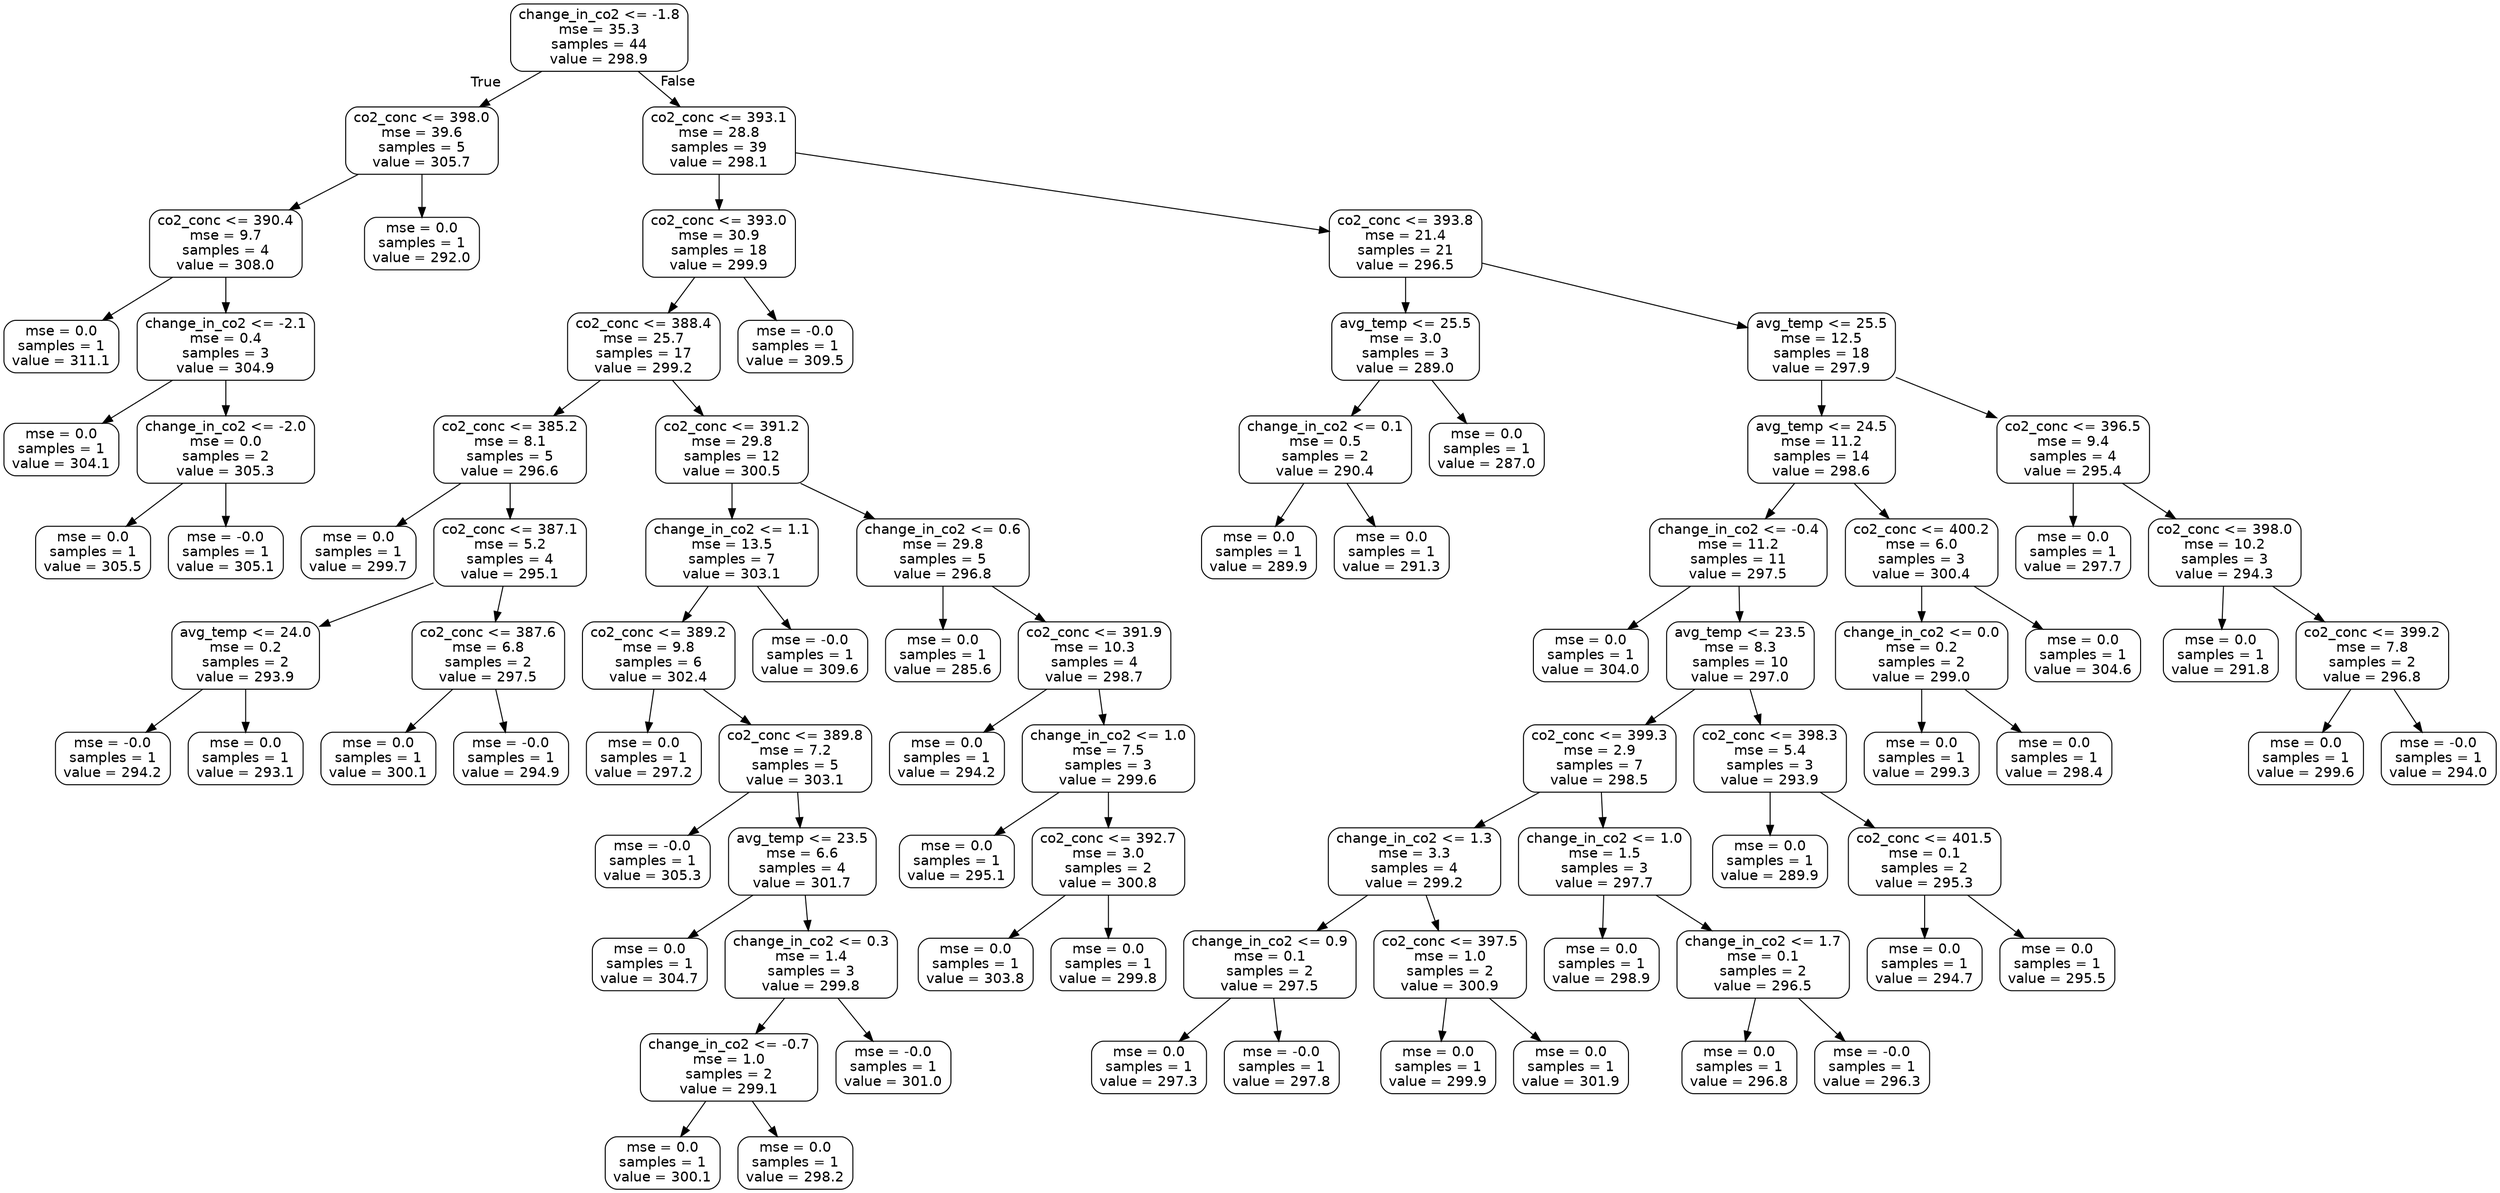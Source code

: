 digraph Tree {
node [shape=box, style="rounded", color="black", fontname=helvetica] ;
edge [fontname=helvetica] ;
0 [label="change_in_co2 <= -1.8\nmse = 35.3\nsamples = 44\nvalue = 298.9"] ;
1 [label="co2_conc <= 398.0\nmse = 39.6\nsamples = 5\nvalue = 305.7"] ;
0 -> 1 [labeldistance=2.5, labelangle=45, headlabel="True"] ;
2 [label="co2_conc <= 390.4\nmse = 9.7\nsamples = 4\nvalue = 308.0"] ;
1 -> 2 ;
3 [label="mse = 0.0\nsamples = 1\nvalue = 311.1"] ;
2 -> 3 ;
4 [label="change_in_co2 <= -2.1\nmse = 0.4\nsamples = 3\nvalue = 304.9"] ;
2 -> 4 ;
5 [label="mse = 0.0\nsamples = 1\nvalue = 304.1"] ;
4 -> 5 ;
6 [label="change_in_co2 <= -2.0\nmse = 0.0\nsamples = 2\nvalue = 305.3"] ;
4 -> 6 ;
7 [label="mse = 0.0\nsamples = 1\nvalue = 305.5"] ;
6 -> 7 ;
8 [label="mse = -0.0\nsamples = 1\nvalue = 305.1"] ;
6 -> 8 ;
9 [label="mse = 0.0\nsamples = 1\nvalue = 292.0"] ;
1 -> 9 ;
10 [label="co2_conc <= 393.1\nmse = 28.8\nsamples = 39\nvalue = 298.1"] ;
0 -> 10 [labeldistance=2.5, labelangle=-45, headlabel="False"] ;
11 [label="co2_conc <= 393.0\nmse = 30.9\nsamples = 18\nvalue = 299.9"] ;
10 -> 11 ;
12 [label="co2_conc <= 388.4\nmse = 25.7\nsamples = 17\nvalue = 299.2"] ;
11 -> 12 ;
13 [label="co2_conc <= 385.2\nmse = 8.1\nsamples = 5\nvalue = 296.6"] ;
12 -> 13 ;
14 [label="mse = 0.0\nsamples = 1\nvalue = 299.7"] ;
13 -> 14 ;
15 [label="co2_conc <= 387.1\nmse = 5.2\nsamples = 4\nvalue = 295.1"] ;
13 -> 15 ;
16 [label="avg_temp <= 24.0\nmse = 0.2\nsamples = 2\nvalue = 293.9"] ;
15 -> 16 ;
17 [label="mse = -0.0\nsamples = 1\nvalue = 294.2"] ;
16 -> 17 ;
18 [label="mse = 0.0\nsamples = 1\nvalue = 293.1"] ;
16 -> 18 ;
19 [label="co2_conc <= 387.6\nmse = 6.8\nsamples = 2\nvalue = 297.5"] ;
15 -> 19 ;
20 [label="mse = 0.0\nsamples = 1\nvalue = 300.1"] ;
19 -> 20 ;
21 [label="mse = -0.0\nsamples = 1\nvalue = 294.9"] ;
19 -> 21 ;
22 [label="co2_conc <= 391.2\nmse = 29.8\nsamples = 12\nvalue = 300.5"] ;
12 -> 22 ;
23 [label="change_in_co2 <= 1.1\nmse = 13.5\nsamples = 7\nvalue = 303.1"] ;
22 -> 23 ;
24 [label="co2_conc <= 389.2\nmse = 9.8\nsamples = 6\nvalue = 302.4"] ;
23 -> 24 ;
25 [label="mse = 0.0\nsamples = 1\nvalue = 297.2"] ;
24 -> 25 ;
26 [label="co2_conc <= 389.8\nmse = 7.2\nsamples = 5\nvalue = 303.1"] ;
24 -> 26 ;
27 [label="mse = -0.0\nsamples = 1\nvalue = 305.3"] ;
26 -> 27 ;
28 [label="avg_temp <= 23.5\nmse = 6.6\nsamples = 4\nvalue = 301.7"] ;
26 -> 28 ;
29 [label="mse = 0.0\nsamples = 1\nvalue = 304.7"] ;
28 -> 29 ;
30 [label="change_in_co2 <= 0.3\nmse = 1.4\nsamples = 3\nvalue = 299.8"] ;
28 -> 30 ;
31 [label="change_in_co2 <= -0.7\nmse = 1.0\nsamples = 2\nvalue = 299.1"] ;
30 -> 31 ;
32 [label="mse = 0.0\nsamples = 1\nvalue = 300.1"] ;
31 -> 32 ;
33 [label="mse = 0.0\nsamples = 1\nvalue = 298.2"] ;
31 -> 33 ;
34 [label="mse = -0.0\nsamples = 1\nvalue = 301.0"] ;
30 -> 34 ;
35 [label="mse = -0.0\nsamples = 1\nvalue = 309.6"] ;
23 -> 35 ;
36 [label="change_in_co2 <= 0.6\nmse = 29.8\nsamples = 5\nvalue = 296.8"] ;
22 -> 36 ;
37 [label="mse = 0.0\nsamples = 1\nvalue = 285.6"] ;
36 -> 37 ;
38 [label="co2_conc <= 391.9\nmse = 10.3\nsamples = 4\nvalue = 298.7"] ;
36 -> 38 ;
39 [label="mse = 0.0\nsamples = 1\nvalue = 294.2"] ;
38 -> 39 ;
40 [label="change_in_co2 <= 1.0\nmse = 7.5\nsamples = 3\nvalue = 299.6"] ;
38 -> 40 ;
41 [label="mse = 0.0\nsamples = 1\nvalue = 295.1"] ;
40 -> 41 ;
42 [label="co2_conc <= 392.7\nmse = 3.0\nsamples = 2\nvalue = 300.8"] ;
40 -> 42 ;
43 [label="mse = 0.0\nsamples = 1\nvalue = 303.8"] ;
42 -> 43 ;
44 [label="mse = 0.0\nsamples = 1\nvalue = 299.8"] ;
42 -> 44 ;
45 [label="mse = -0.0\nsamples = 1\nvalue = 309.5"] ;
11 -> 45 ;
46 [label="co2_conc <= 393.8\nmse = 21.4\nsamples = 21\nvalue = 296.5"] ;
10 -> 46 ;
47 [label="avg_temp <= 25.5\nmse = 3.0\nsamples = 3\nvalue = 289.0"] ;
46 -> 47 ;
48 [label="change_in_co2 <= 0.1\nmse = 0.5\nsamples = 2\nvalue = 290.4"] ;
47 -> 48 ;
49 [label="mse = 0.0\nsamples = 1\nvalue = 289.9"] ;
48 -> 49 ;
50 [label="mse = 0.0\nsamples = 1\nvalue = 291.3"] ;
48 -> 50 ;
51 [label="mse = 0.0\nsamples = 1\nvalue = 287.0"] ;
47 -> 51 ;
52 [label="avg_temp <= 25.5\nmse = 12.5\nsamples = 18\nvalue = 297.9"] ;
46 -> 52 ;
53 [label="avg_temp <= 24.5\nmse = 11.2\nsamples = 14\nvalue = 298.6"] ;
52 -> 53 ;
54 [label="change_in_co2 <= -0.4\nmse = 11.2\nsamples = 11\nvalue = 297.5"] ;
53 -> 54 ;
55 [label="mse = 0.0\nsamples = 1\nvalue = 304.0"] ;
54 -> 55 ;
56 [label="avg_temp <= 23.5\nmse = 8.3\nsamples = 10\nvalue = 297.0"] ;
54 -> 56 ;
57 [label="co2_conc <= 399.3\nmse = 2.9\nsamples = 7\nvalue = 298.5"] ;
56 -> 57 ;
58 [label="change_in_co2 <= 1.3\nmse = 3.3\nsamples = 4\nvalue = 299.2"] ;
57 -> 58 ;
59 [label="change_in_co2 <= 0.9\nmse = 0.1\nsamples = 2\nvalue = 297.5"] ;
58 -> 59 ;
60 [label="mse = 0.0\nsamples = 1\nvalue = 297.3"] ;
59 -> 60 ;
61 [label="mse = -0.0\nsamples = 1\nvalue = 297.8"] ;
59 -> 61 ;
62 [label="co2_conc <= 397.5\nmse = 1.0\nsamples = 2\nvalue = 300.9"] ;
58 -> 62 ;
63 [label="mse = 0.0\nsamples = 1\nvalue = 299.9"] ;
62 -> 63 ;
64 [label="mse = 0.0\nsamples = 1\nvalue = 301.9"] ;
62 -> 64 ;
65 [label="change_in_co2 <= 1.0\nmse = 1.5\nsamples = 3\nvalue = 297.7"] ;
57 -> 65 ;
66 [label="mse = 0.0\nsamples = 1\nvalue = 298.9"] ;
65 -> 66 ;
67 [label="change_in_co2 <= 1.7\nmse = 0.1\nsamples = 2\nvalue = 296.5"] ;
65 -> 67 ;
68 [label="mse = 0.0\nsamples = 1\nvalue = 296.8"] ;
67 -> 68 ;
69 [label="mse = -0.0\nsamples = 1\nvalue = 296.3"] ;
67 -> 69 ;
70 [label="co2_conc <= 398.3\nmse = 5.4\nsamples = 3\nvalue = 293.9"] ;
56 -> 70 ;
71 [label="mse = 0.0\nsamples = 1\nvalue = 289.9"] ;
70 -> 71 ;
72 [label="co2_conc <= 401.5\nmse = 0.1\nsamples = 2\nvalue = 295.3"] ;
70 -> 72 ;
73 [label="mse = 0.0\nsamples = 1\nvalue = 294.7"] ;
72 -> 73 ;
74 [label="mse = 0.0\nsamples = 1\nvalue = 295.5"] ;
72 -> 74 ;
75 [label="co2_conc <= 400.2\nmse = 6.0\nsamples = 3\nvalue = 300.4"] ;
53 -> 75 ;
76 [label="change_in_co2 <= 0.0\nmse = 0.2\nsamples = 2\nvalue = 299.0"] ;
75 -> 76 ;
77 [label="mse = 0.0\nsamples = 1\nvalue = 299.3"] ;
76 -> 77 ;
78 [label="mse = 0.0\nsamples = 1\nvalue = 298.4"] ;
76 -> 78 ;
79 [label="mse = 0.0\nsamples = 1\nvalue = 304.6"] ;
75 -> 79 ;
80 [label="co2_conc <= 396.5\nmse = 9.4\nsamples = 4\nvalue = 295.4"] ;
52 -> 80 ;
81 [label="mse = 0.0\nsamples = 1\nvalue = 297.7"] ;
80 -> 81 ;
82 [label="co2_conc <= 398.0\nmse = 10.2\nsamples = 3\nvalue = 294.3"] ;
80 -> 82 ;
83 [label="mse = 0.0\nsamples = 1\nvalue = 291.8"] ;
82 -> 83 ;
84 [label="co2_conc <= 399.2\nmse = 7.8\nsamples = 2\nvalue = 296.8"] ;
82 -> 84 ;
85 [label="mse = 0.0\nsamples = 1\nvalue = 299.6"] ;
84 -> 85 ;
86 [label="mse = -0.0\nsamples = 1\nvalue = 294.0"] ;
84 -> 86 ;
}